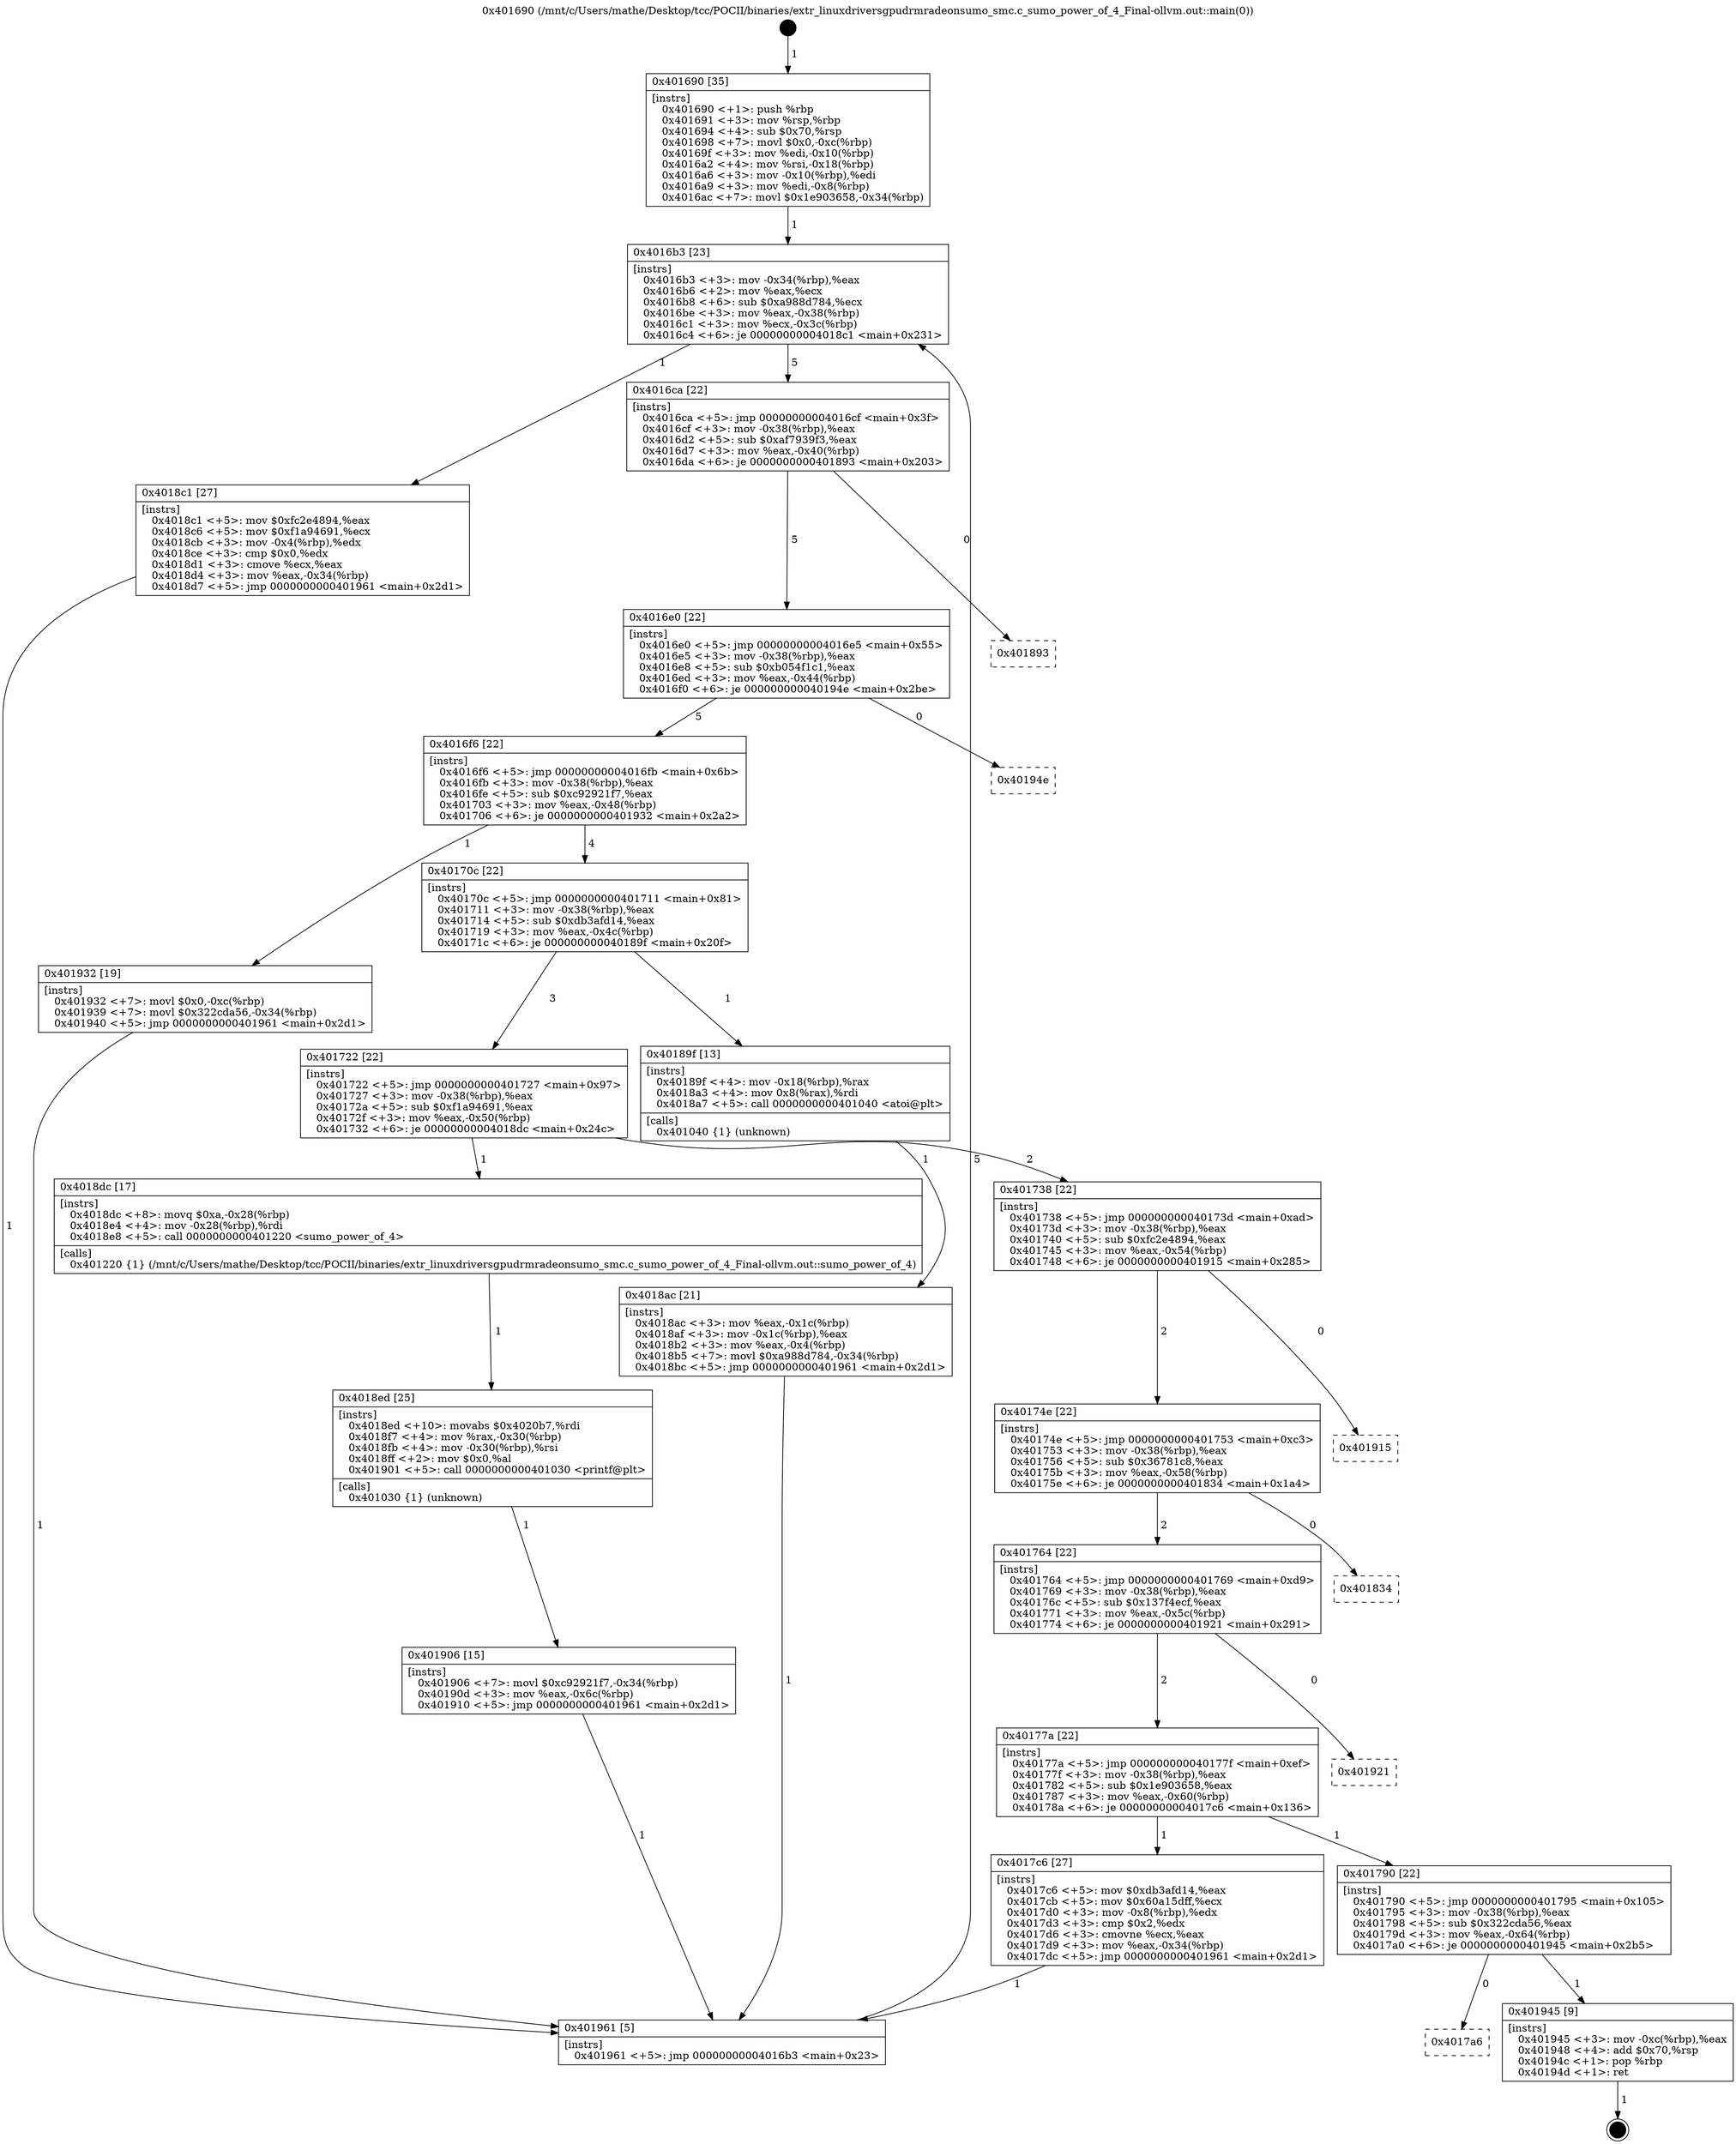 digraph "0x401690" {
  label = "0x401690 (/mnt/c/Users/mathe/Desktop/tcc/POCII/binaries/extr_linuxdriversgpudrmradeonsumo_smc.c_sumo_power_of_4_Final-ollvm.out::main(0))"
  labelloc = "t"
  node[shape=record]

  Entry [label="",width=0.3,height=0.3,shape=circle,fillcolor=black,style=filled]
  "0x4016b3" [label="{
     0x4016b3 [23]\l
     | [instrs]\l
     &nbsp;&nbsp;0x4016b3 \<+3\>: mov -0x34(%rbp),%eax\l
     &nbsp;&nbsp;0x4016b6 \<+2\>: mov %eax,%ecx\l
     &nbsp;&nbsp;0x4016b8 \<+6\>: sub $0xa988d784,%ecx\l
     &nbsp;&nbsp;0x4016be \<+3\>: mov %eax,-0x38(%rbp)\l
     &nbsp;&nbsp;0x4016c1 \<+3\>: mov %ecx,-0x3c(%rbp)\l
     &nbsp;&nbsp;0x4016c4 \<+6\>: je 00000000004018c1 \<main+0x231\>\l
  }"]
  "0x4018c1" [label="{
     0x4018c1 [27]\l
     | [instrs]\l
     &nbsp;&nbsp;0x4018c1 \<+5\>: mov $0xfc2e4894,%eax\l
     &nbsp;&nbsp;0x4018c6 \<+5\>: mov $0xf1a94691,%ecx\l
     &nbsp;&nbsp;0x4018cb \<+3\>: mov -0x4(%rbp),%edx\l
     &nbsp;&nbsp;0x4018ce \<+3\>: cmp $0x0,%edx\l
     &nbsp;&nbsp;0x4018d1 \<+3\>: cmove %ecx,%eax\l
     &nbsp;&nbsp;0x4018d4 \<+3\>: mov %eax,-0x34(%rbp)\l
     &nbsp;&nbsp;0x4018d7 \<+5\>: jmp 0000000000401961 \<main+0x2d1\>\l
  }"]
  "0x4016ca" [label="{
     0x4016ca [22]\l
     | [instrs]\l
     &nbsp;&nbsp;0x4016ca \<+5\>: jmp 00000000004016cf \<main+0x3f\>\l
     &nbsp;&nbsp;0x4016cf \<+3\>: mov -0x38(%rbp),%eax\l
     &nbsp;&nbsp;0x4016d2 \<+5\>: sub $0xaf7939f3,%eax\l
     &nbsp;&nbsp;0x4016d7 \<+3\>: mov %eax,-0x40(%rbp)\l
     &nbsp;&nbsp;0x4016da \<+6\>: je 0000000000401893 \<main+0x203\>\l
  }"]
  Exit [label="",width=0.3,height=0.3,shape=circle,fillcolor=black,style=filled,peripheries=2]
  "0x401893" [label="{
     0x401893\l
  }", style=dashed]
  "0x4016e0" [label="{
     0x4016e0 [22]\l
     | [instrs]\l
     &nbsp;&nbsp;0x4016e0 \<+5\>: jmp 00000000004016e5 \<main+0x55\>\l
     &nbsp;&nbsp;0x4016e5 \<+3\>: mov -0x38(%rbp),%eax\l
     &nbsp;&nbsp;0x4016e8 \<+5\>: sub $0xb054f1c1,%eax\l
     &nbsp;&nbsp;0x4016ed \<+3\>: mov %eax,-0x44(%rbp)\l
     &nbsp;&nbsp;0x4016f0 \<+6\>: je 000000000040194e \<main+0x2be\>\l
  }"]
  "0x4017a6" [label="{
     0x4017a6\l
  }", style=dashed]
  "0x40194e" [label="{
     0x40194e\l
  }", style=dashed]
  "0x4016f6" [label="{
     0x4016f6 [22]\l
     | [instrs]\l
     &nbsp;&nbsp;0x4016f6 \<+5\>: jmp 00000000004016fb \<main+0x6b\>\l
     &nbsp;&nbsp;0x4016fb \<+3\>: mov -0x38(%rbp),%eax\l
     &nbsp;&nbsp;0x4016fe \<+5\>: sub $0xc92921f7,%eax\l
     &nbsp;&nbsp;0x401703 \<+3\>: mov %eax,-0x48(%rbp)\l
     &nbsp;&nbsp;0x401706 \<+6\>: je 0000000000401932 \<main+0x2a2\>\l
  }"]
  "0x401945" [label="{
     0x401945 [9]\l
     | [instrs]\l
     &nbsp;&nbsp;0x401945 \<+3\>: mov -0xc(%rbp),%eax\l
     &nbsp;&nbsp;0x401948 \<+4\>: add $0x70,%rsp\l
     &nbsp;&nbsp;0x40194c \<+1\>: pop %rbp\l
     &nbsp;&nbsp;0x40194d \<+1\>: ret\l
  }"]
  "0x401932" [label="{
     0x401932 [19]\l
     | [instrs]\l
     &nbsp;&nbsp;0x401932 \<+7\>: movl $0x0,-0xc(%rbp)\l
     &nbsp;&nbsp;0x401939 \<+7\>: movl $0x322cda56,-0x34(%rbp)\l
     &nbsp;&nbsp;0x401940 \<+5\>: jmp 0000000000401961 \<main+0x2d1\>\l
  }"]
  "0x40170c" [label="{
     0x40170c [22]\l
     | [instrs]\l
     &nbsp;&nbsp;0x40170c \<+5\>: jmp 0000000000401711 \<main+0x81\>\l
     &nbsp;&nbsp;0x401711 \<+3\>: mov -0x38(%rbp),%eax\l
     &nbsp;&nbsp;0x401714 \<+5\>: sub $0xdb3afd14,%eax\l
     &nbsp;&nbsp;0x401719 \<+3\>: mov %eax,-0x4c(%rbp)\l
     &nbsp;&nbsp;0x40171c \<+6\>: je 000000000040189f \<main+0x20f\>\l
  }"]
  "0x401906" [label="{
     0x401906 [15]\l
     | [instrs]\l
     &nbsp;&nbsp;0x401906 \<+7\>: movl $0xc92921f7,-0x34(%rbp)\l
     &nbsp;&nbsp;0x40190d \<+3\>: mov %eax,-0x6c(%rbp)\l
     &nbsp;&nbsp;0x401910 \<+5\>: jmp 0000000000401961 \<main+0x2d1\>\l
  }"]
  "0x40189f" [label="{
     0x40189f [13]\l
     | [instrs]\l
     &nbsp;&nbsp;0x40189f \<+4\>: mov -0x18(%rbp),%rax\l
     &nbsp;&nbsp;0x4018a3 \<+4\>: mov 0x8(%rax),%rdi\l
     &nbsp;&nbsp;0x4018a7 \<+5\>: call 0000000000401040 \<atoi@plt\>\l
     | [calls]\l
     &nbsp;&nbsp;0x401040 \{1\} (unknown)\l
  }"]
  "0x401722" [label="{
     0x401722 [22]\l
     | [instrs]\l
     &nbsp;&nbsp;0x401722 \<+5\>: jmp 0000000000401727 \<main+0x97\>\l
     &nbsp;&nbsp;0x401727 \<+3\>: mov -0x38(%rbp),%eax\l
     &nbsp;&nbsp;0x40172a \<+5\>: sub $0xf1a94691,%eax\l
     &nbsp;&nbsp;0x40172f \<+3\>: mov %eax,-0x50(%rbp)\l
     &nbsp;&nbsp;0x401732 \<+6\>: je 00000000004018dc \<main+0x24c\>\l
  }"]
  "0x4018ed" [label="{
     0x4018ed [25]\l
     | [instrs]\l
     &nbsp;&nbsp;0x4018ed \<+10\>: movabs $0x4020b7,%rdi\l
     &nbsp;&nbsp;0x4018f7 \<+4\>: mov %rax,-0x30(%rbp)\l
     &nbsp;&nbsp;0x4018fb \<+4\>: mov -0x30(%rbp),%rsi\l
     &nbsp;&nbsp;0x4018ff \<+2\>: mov $0x0,%al\l
     &nbsp;&nbsp;0x401901 \<+5\>: call 0000000000401030 \<printf@plt\>\l
     | [calls]\l
     &nbsp;&nbsp;0x401030 \{1\} (unknown)\l
  }"]
  "0x4018dc" [label="{
     0x4018dc [17]\l
     | [instrs]\l
     &nbsp;&nbsp;0x4018dc \<+8\>: movq $0xa,-0x28(%rbp)\l
     &nbsp;&nbsp;0x4018e4 \<+4\>: mov -0x28(%rbp),%rdi\l
     &nbsp;&nbsp;0x4018e8 \<+5\>: call 0000000000401220 \<sumo_power_of_4\>\l
     | [calls]\l
     &nbsp;&nbsp;0x401220 \{1\} (/mnt/c/Users/mathe/Desktop/tcc/POCII/binaries/extr_linuxdriversgpudrmradeonsumo_smc.c_sumo_power_of_4_Final-ollvm.out::sumo_power_of_4)\l
  }"]
  "0x401738" [label="{
     0x401738 [22]\l
     | [instrs]\l
     &nbsp;&nbsp;0x401738 \<+5\>: jmp 000000000040173d \<main+0xad\>\l
     &nbsp;&nbsp;0x40173d \<+3\>: mov -0x38(%rbp),%eax\l
     &nbsp;&nbsp;0x401740 \<+5\>: sub $0xfc2e4894,%eax\l
     &nbsp;&nbsp;0x401745 \<+3\>: mov %eax,-0x54(%rbp)\l
     &nbsp;&nbsp;0x401748 \<+6\>: je 0000000000401915 \<main+0x285\>\l
  }"]
  "0x4018ac" [label="{
     0x4018ac [21]\l
     | [instrs]\l
     &nbsp;&nbsp;0x4018ac \<+3\>: mov %eax,-0x1c(%rbp)\l
     &nbsp;&nbsp;0x4018af \<+3\>: mov -0x1c(%rbp),%eax\l
     &nbsp;&nbsp;0x4018b2 \<+3\>: mov %eax,-0x4(%rbp)\l
     &nbsp;&nbsp;0x4018b5 \<+7\>: movl $0xa988d784,-0x34(%rbp)\l
     &nbsp;&nbsp;0x4018bc \<+5\>: jmp 0000000000401961 \<main+0x2d1\>\l
  }"]
  "0x401915" [label="{
     0x401915\l
  }", style=dashed]
  "0x40174e" [label="{
     0x40174e [22]\l
     | [instrs]\l
     &nbsp;&nbsp;0x40174e \<+5\>: jmp 0000000000401753 \<main+0xc3\>\l
     &nbsp;&nbsp;0x401753 \<+3\>: mov -0x38(%rbp),%eax\l
     &nbsp;&nbsp;0x401756 \<+5\>: sub $0x36781c8,%eax\l
     &nbsp;&nbsp;0x40175b \<+3\>: mov %eax,-0x58(%rbp)\l
     &nbsp;&nbsp;0x40175e \<+6\>: je 0000000000401834 \<main+0x1a4\>\l
  }"]
  "0x401690" [label="{
     0x401690 [35]\l
     | [instrs]\l
     &nbsp;&nbsp;0x401690 \<+1\>: push %rbp\l
     &nbsp;&nbsp;0x401691 \<+3\>: mov %rsp,%rbp\l
     &nbsp;&nbsp;0x401694 \<+4\>: sub $0x70,%rsp\l
     &nbsp;&nbsp;0x401698 \<+7\>: movl $0x0,-0xc(%rbp)\l
     &nbsp;&nbsp;0x40169f \<+3\>: mov %edi,-0x10(%rbp)\l
     &nbsp;&nbsp;0x4016a2 \<+4\>: mov %rsi,-0x18(%rbp)\l
     &nbsp;&nbsp;0x4016a6 \<+3\>: mov -0x10(%rbp),%edi\l
     &nbsp;&nbsp;0x4016a9 \<+3\>: mov %edi,-0x8(%rbp)\l
     &nbsp;&nbsp;0x4016ac \<+7\>: movl $0x1e903658,-0x34(%rbp)\l
  }"]
  "0x401834" [label="{
     0x401834\l
  }", style=dashed]
  "0x401764" [label="{
     0x401764 [22]\l
     | [instrs]\l
     &nbsp;&nbsp;0x401764 \<+5\>: jmp 0000000000401769 \<main+0xd9\>\l
     &nbsp;&nbsp;0x401769 \<+3\>: mov -0x38(%rbp),%eax\l
     &nbsp;&nbsp;0x40176c \<+5\>: sub $0x137f4ecf,%eax\l
     &nbsp;&nbsp;0x401771 \<+3\>: mov %eax,-0x5c(%rbp)\l
     &nbsp;&nbsp;0x401774 \<+6\>: je 0000000000401921 \<main+0x291\>\l
  }"]
  "0x401961" [label="{
     0x401961 [5]\l
     | [instrs]\l
     &nbsp;&nbsp;0x401961 \<+5\>: jmp 00000000004016b3 \<main+0x23\>\l
  }"]
  "0x401921" [label="{
     0x401921\l
  }", style=dashed]
  "0x40177a" [label="{
     0x40177a [22]\l
     | [instrs]\l
     &nbsp;&nbsp;0x40177a \<+5\>: jmp 000000000040177f \<main+0xef\>\l
     &nbsp;&nbsp;0x40177f \<+3\>: mov -0x38(%rbp),%eax\l
     &nbsp;&nbsp;0x401782 \<+5\>: sub $0x1e903658,%eax\l
     &nbsp;&nbsp;0x401787 \<+3\>: mov %eax,-0x60(%rbp)\l
     &nbsp;&nbsp;0x40178a \<+6\>: je 00000000004017c6 \<main+0x136\>\l
  }"]
  "0x401790" [label="{
     0x401790 [22]\l
     | [instrs]\l
     &nbsp;&nbsp;0x401790 \<+5\>: jmp 0000000000401795 \<main+0x105\>\l
     &nbsp;&nbsp;0x401795 \<+3\>: mov -0x38(%rbp),%eax\l
     &nbsp;&nbsp;0x401798 \<+5\>: sub $0x322cda56,%eax\l
     &nbsp;&nbsp;0x40179d \<+3\>: mov %eax,-0x64(%rbp)\l
     &nbsp;&nbsp;0x4017a0 \<+6\>: je 0000000000401945 \<main+0x2b5\>\l
  }"]
  "0x4017c6" [label="{
     0x4017c6 [27]\l
     | [instrs]\l
     &nbsp;&nbsp;0x4017c6 \<+5\>: mov $0xdb3afd14,%eax\l
     &nbsp;&nbsp;0x4017cb \<+5\>: mov $0x60a15dff,%ecx\l
     &nbsp;&nbsp;0x4017d0 \<+3\>: mov -0x8(%rbp),%edx\l
     &nbsp;&nbsp;0x4017d3 \<+3\>: cmp $0x2,%edx\l
     &nbsp;&nbsp;0x4017d6 \<+3\>: cmovne %ecx,%eax\l
     &nbsp;&nbsp;0x4017d9 \<+3\>: mov %eax,-0x34(%rbp)\l
     &nbsp;&nbsp;0x4017dc \<+5\>: jmp 0000000000401961 \<main+0x2d1\>\l
  }"]
  Entry -> "0x401690" [label=" 1"]
  "0x4016b3" -> "0x4018c1" [label=" 1"]
  "0x4016b3" -> "0x4016ca" [label=" 5"]
  "0x401945" -> Exit [label=" 1"]
  "0x4016ca" -> "0x401893" [label=" 0"]
  "0x4016ca" -> "0x4016e0" [label=" 5"]
  "0x401790" -> "0x4017a6" [label=" 0"]
  "0x4016e0" -> "0x40194e" [label=" 0"]
  "0x4016e0" -> "0x4016f6" [label=" 5"]
  "0x401790" -> "0x401945" [label=" 1"]
  "0x4016f6" -> "0x401932" [label=" 1"]
  "0x4016f6" -> "0x40170c" [label=" 4"]
  "0x401932" -> "0x401961" [label=" 1"]
  "0x40170c" -> "0x40189f" [label=" 1"]
  "0x40170c" -> "0x401722" [label=" 3"]
  "0x401906" -> "0x401961" [label=" 1"]
  "0x401722" -> "0x4018dc" [label=" 1"]
  "0x401722" -> "0x401738" [label=" 2"]
  "0x4018ed" -> "0x401906" [label=" 1"]
  "0x401738" -> "0x401915" [label=" 0"]
  "0x401738" -> "0x40174e" [label=" 2"]
  "0x4018dc" -> "0x4018ed" [label=" 1"]
  "0x40174e" -> "0x401834" [label=" 0"]
  "0x40174e" -> "0x401764" [label=" 2"]
  "0x4018c1" -> "0x401961" [label=" 1"]
  "0x401764" -> "0x401921" [label=" 0"]
  "0x401764" -> "0x40177a" [label=" 2"]
  "0x4018ac" -> "0x401961" [label=" 1"]
  "0x40177a" -> "0x4017c6" [label=" 1"]
  "0x40177a" -> "0x401790" [label=" 1"]
  "0x4017c6" -> "0x401961" [label=" 1"]
  "0x401690" -> "0x4016b3" [label=" 1"]
  "0x401961" -> "0x4016b3" [label=" 5"]
  "0x40189f" -> "0x4018ac" [label=" 1"]
}
